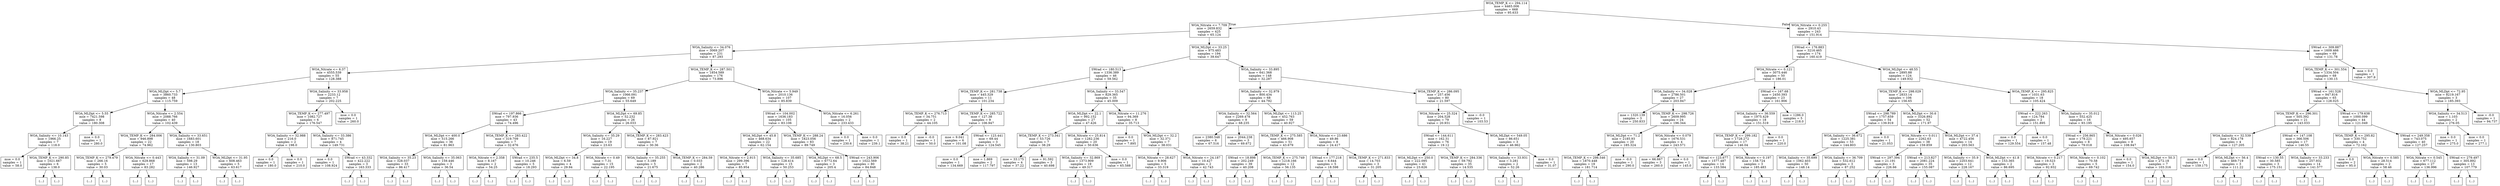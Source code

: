 digraph Tree {
node [shape=box] ;
0 [label="WOA_TEMP_K <= 294.114\nmse = 4465.006\nsamples = 668\nvalue = 95.633"] ;
1 [label="WOA_Nitrate <= 7.709\nmse = 2659.832\nsamples = 425\nvalue = 65.124"] ;
0 -> 1 [labeldistance=2.5, labelangle=45, headlabel="True"] ;
2 [label="WOA_Salinity <= 34.076\nmse = 3069.207\nsamples = 231\nvalue = 87.293"] ;
1 -> 2 ;
3 [label="WOA_Nitrate <= 6.37\nmse = 4555.539\nsamples = 55\nvalue = 128.388"] ;
2 -> 3 ;
4 [label="WOA_MLDpt <= 5.7\nmse = 3860.733\nsamples = 48\nvalue = 115.759"] ;
3 -> 4 ;
5 [label="WOA_MLDpt <= 5.55\nmse = 7421.598\nsamples = 8\nvalue = 180.308"] ;
4 -> 5 ;
6 [label="WOA_Salinity <= 10.143\nmse = 1966.25\nsamples = 7\nvalue = 118.0"] ;
5 -> 6 ;
7 [label="mse = 0.0\nsamples = 1\nvalue = 58.0"] ;
6 -> 7 ;
8 [label="WOA_TEMP_K <= 290.85\nmse = 1021.667\nsamples = 6\nvalue = 138.0"] ;
6 -> 8 ;
9 [label="(...)"] ;
8 -> 9 ;
14 [label="(...)"] ;
8 -> 14 ;
17 [label="mse = 0.0\nsamples = 1\nvalue = 280.0"] ;
5 -> 17 ;
18 [label="WOA_Nitrate <= 2.554\nmse = 2088.766\nsamples = 40\nvalue = 102.439"] ;
4 -> 18 ;
19 [label="WOA_TEMP_K <= 284.006\nmse = 946.898\nsamples = 22\nvalue = 74.962"] ;
18 -> 19 ;
20 [label="WOA_TEMP_K <= 279.479\nmse = 266.16\nsamples = 5\nvalue = 30.03"] ;
19 -> 20 ;
21 [label="(...)"] ;
20 -> 21 ;
22 [label="(...)"] ;
20 -> 22 ;
25 [label="WOA_Nitrate <= 0.443\nmse = 629.868\nsamples = 17\nvalue = 83.282"] ;
19 -> 25 ;
26 [label="(...)"] ;
25 -> 26 ;
37 [label="(...)"] ;
25 -> 37 ;
52 [label="WOA_Salinity <= 33.651\nmse = 1683.601\nsamples = 18\nvalue = 130.803"] ;
18 -> 52 ;
53 [label="WOA_Salinity <= 31.09\nmse = 598.29\nsamples = 13\nvalue = 146.927"] ;
52 -> 53 ;
54 [label="(...)"] ;
53 -> 54 ;
61 [label="(...)"] ;
53 -> 61 ;
74 [label="WOA_MLDpt <= 31.95\nmse = 608.463\nsamples = 5\nvalue = 63.617"] ;
52 -> 74 ;
75 [label="(...)"] ;
74 -> 75 ;
78 [label="(...)"] ;
74 -> 78 ;
81 [label="WOA_Salinity <= 33.958\nmse = 2233.12\nsamples = 7\nvalue = 202.225"] ;
3 -> 81 ;
82 [label="WOA_TEMP_K <= 277.497\nmse = 1082.727\nsamples = 6\nvalue = 176.547"] ;
81 -> 82 ;
83 [label="WOA_Salinity <= 32.988\nmse = 216.0\nsamples = 2\nvalue = 198.0"] ;
82 -> 83 ;
84 [label="mse = 0.0\nsamples = 1\nvalue = 180.0"] ;
83 -> 84 ;
85 [label="mse = 0.0\nsamples = 1\nvalue = 210.0"] ;
83 -> 85 ;
86 [label="WOA_Salinity <= 33.386\nmse = 871.745\nsamples = 4\nvalue = 149.731"] ;
82 -> 86 ;
87 [label="mse = 0.0\nsamples = 1\nvalue = 108.924"] ;
86 -> 87 ;
88 [label="SWrad <= 43.332\nmse = 422.222\nsamples = 3\nvalue = 163.333"] ;
86 -> 88 ;
89 [label="(...)"] ;
88 -> 89 ;
92 [label="(...)"] ;
88 -> 92 ;
93 [label="mse = 0.0\nsamples = 1\nvalue = 260.0"] ;
81 -> 93 ;
94 [label="WOA_TEMP_K <= 287.501\nmse = 1854.589\nsamples = 176\nvalue = 73.896"] ;
2 -> 94 ;
95 [label="WOA_Salinity <= 35.237\nmse = 1066.091\nsamples = 69\nvalue = 55.649"] ;
94 -> 95 ;
96 [label="SWrad <= 197.866\nmse = 797.936\nsamples = 43\nvalue = 74.496"] ;
95 -> 96 ;
97 [label="WOA_MLDpt <= 400.0\nmse = 515.266\nsamples = 36\nvalue = 81.963"] ;
96 -> 97 ;
98 [label="WOA_Salinity <= 35.23\nmse = 328.037\nsamples = 33\nvalue = 86.417"] ;
97 -> 98 ;
99 [label="(...)"] ;
98 -> 99 ;
144 [label="(...)"] ;
98 -> 144 ;
145 [label="WOA_Salinity <= 35.063\nmse = 159.446\nsamples = 3\nvalue = 36.54"] ;
97 -> 145 ;
146 [label="(...)"] ;
145 -> 146 ;
147 [label="(...)"] ;
145 -> 147 ;
148 [label="WOA_TEMP_K <= 283.422\nmse = 319.709\nsamples = 7\nvalue = 32.676"] ;
96 -> 148 ;
149 [label="WOA_Nitrate <= 2.358\nmse = 8.167\nsamples = 2\nvalue = 54.25"] ;
148 -> 149 ;
150 [label="(...)"] ;
149 -> 150 ;
151 [label="(...)"] ;
149 -> 151 ;
152 [label="SWrad <= 235.5\nmse = 10.246\nsamples = 5\nvalue = 18.293"] ;
148 -> 152 ;
153 [label="(...)"] ;
152 -> 153 ;
160 [label="(...)"] ;
152 -> 160 ;
161 [label="WOA_MLDpt <= 69.85\nmse = 52.232\nsamples = 26\nvalue = 26.033"] ;
95 -> 161 ;
162 [label="WOA_Salinity <= 35.29\nmse = 16.227\nsamples = 19\nvalue = 23.63"] ;
161 -> 162 ;
163 [label="WOA_MLDpt <= 34.8\nmse = 6.59\nsamples = 4\nvalue = 29.94"] ;
162 -> 163 ;
164 [label="(...)"] ;
163 -> 164 ;
167 [label="(...)"] ;
163 -> 167 ;
168 [label="WOA_Nitrate <= 0.49\nmse = 7.31\nsamples = 15\nvalue = 22.195"] ;
162 -> 168 ;
169 [label="(...)"] ;
168 -> 169 ;
174 [label="(...)"] ;
168 -> 174 ;
181 [label="WOA_TEMP_K <= 283.423\nmse = 87.921\nsamples = 7\nvalue = 30.36"] ;
161 -> 181 ;
182 [label="WOA_Salinity <= 35.255\nmse = 3.189\nsamples = 5\nvalue = 21.675"] ;
181 -> 182 ;
183 [label="(...)"] ;
182 -> 183 ;
184 [label="(...)"] ;
182 -> 184 ;
185 [label="WOA_TEMP_K <= 284.59\nmse = 0.033\nsamples = 2\nvalue = 40.286"] ;
181 -> 185 ;
186 [label="(...)"] ;
185 -> 186 ;
187 [label="(...)"] ;
185 -> 187 ;
188 [label="WOA_Nitrate <= 5.949\nmse = 2010.136\nsamples = 107\nvalue = 85.839"] ;
94 -> 188 ;
189 [label="SWrad <= 104.002\nmse = 1636.183\nsamples = 105\nvalue = 83.106"] ;
188 -> 189 ;
190 [label="WOA_MLDpt <= 45.8\nmse = 468.634\nsamples = 22\nvalue = 62.154"] ;
189 -> 190 ;
191 [label="WOA_Nitrate <= 2.915\nmse = 299.396\nsamples = 7\nvalue = 85.954"] ;
190 -> 191 ;
192 [label="(...)"] ;
191 -> 192 ;
201 [label="(...)"] ;
191 -> 201 ;
202 [label="WOA_Salinity <= 35.685\nmse = 128.414\nsamples = 15\nvalue = 50.253"] ;
190 -> 202 ;
203 [label="(...)"] ;
202 -> 203 ;
210 [label="(...)"] ;
202 -> 210 ;
231 [label="WOA_TEMP_K <= 288.24\nmse = 1823.056\nsamples = 83\nvalue = 89.749"] ;
189 -> 231 ;
232 [label="WOA_MLDpt <= 68.5\nmse = 6772.64\nsamples = 3\nvalue = 205.4"] ;
231 -> 232 ;
233 [label="(...)"] ;
232 -> 233 ;
236 [label="(...)"] ;
232 -> 236 ;
237 [label="SWrad <= 243.906\nmse = 1022.569\nsamples = 80\nvalue = 84.848"] ;
231 -> 237 ;
238 [label="(...)"] ;
237 -> 238 ;
323 [label="(...)"] ;
237 -> 323 ;
360 [label="WOA_Nitrate <= 6.261\nmse = 16.056\nsamples = 2\nvalue = 233.433"] ;
188 -> 360 ;
361 [label="mse = 0.0\nsamples = 1\nvalue = 230.6"] ;
360 -> 361 ;
362 [label="mse = 0.0\nsamples = 1\nvalue = 239.1"] ;
360 -> 362 ;
363 [label="WOA_MLDpt <= 33.25\nmse = 975.483\nsamples = 194\nvalue = 39.647"] ;
1 -> 363 ;
364 [label="SWrad <= 180.513\nmse = 1336.389\nsamples = 46\nvalue = 59.562"] ;
363 -> 364 ;
365 [label="WOA_TEMP_K <= 281.738\nmse = 445.329\nsamples = 11\nvalue = 101.234"] ;
364 -> 365 ;
366 [label="WOA_TEMP_K <= 276.713\nmse = 34.751\nsamples = 2\nvalue = 44.105"] ;
365 -> 366 ;
367 [label="mse = 0.0\nsamples = 1\nvalue = 38.21"] ;
366 -> 367 ;
368 [label="mse = -0.0\nsamples = 1\nvalue = 50.0"] ;
366 -> 368 ;
369 [label="WOA_TEMP_K <= 285.722\nmse = 127.38\nsamples = 9\nvalue = 106.947"] ;
365 -> 369 ;
370 [label="mse = 9.041\nsamples = 6\nvalue = 101.08"] ;
369 -> 370 ;
371 [label="SWrad <= 123.441\nmse = 69.44\nsamples = 3\nvalue = 124.545"] ;
369 -> 371 ;
372 [label="mse = 0.0\nsamples = 1\nvalue = 134.669"] ;
371 -> 372 ;
373 [label="mse = 1.869\nsamples = 2\nvalue = 117.797"] ;
371 -> 373 ;
374 [label="WOA_Salinity <= 33.547\nmse = 829.365\nsamples = 35\nvalue = 45.009"] ;
364 -> 374 ;
375 [label="WOA_MLDpt <= 22.1\nmse = 992.152\nsamples = 27\nvalue = 47.426"] ;
374 -> 375 ;
376 [label="WOA_TEMP_K <= 273.341\nmse = 53.726\nsamples = 7\nvalue = 38.29"] ;
375 -> 376 ;
377 [label="mse = 33.175\nsamples = 4\nvalue = 37.22"] ;
376 -> 377 ;
378 [label="mse = 91.592\nsamples = 3\nvalue = 40.698"] ;
376 -> 378 ;
379 [label="WOA_Nitrate <= 25.814\nmse = 1282.236\nsamples = 20\nvalue = 50.636"] ;
375 -> 379 ;
380 [label="WOA_Salinity <= 32.869\nmse = 1373.909\nsamples = 19\nvalue = 49.317"] ;
379 -> 380 ;
381 [label="(...)"] ;
380 -> 381 ;
382 [label="(...)"] ;
380 -> 382 ;
389 [label="mse = 0.0\nsamples = 1\nvalue = 65.588"] ;
379 -> 389 ;
390 [label="WOA_Nitrate <= 11.276\nmse = 94.369\nsamples = 8\nvalue = 35.713"] ;
374 -> 390 ;
391 [label="mse = 0.0\nsamples = 1\nvalue = 7.895"] ;
390 -> 391 ;
392 [label="WOA_MLDpt <= 32.2\nmse = 32.371\nsamples = 7\nvalue = 38.031"] ;
390 -> 392 ;
393 [label="WOA_Nitrate <= 28.627\nmse = 9.906\nsamples = 5\nvalue = 33.319"] ;
392 -> 393 ;
394 [label="(...)"] ;
393 -> 394 ;
401 [label="(...)"] ;
393 -> 401 ;
402 [label="WOA_Nitrate <= 24.187\nmse = 10.427\nsamples = 2\nvalue = 42.743"] ;
392 -> 402 ;
403 [label="(...)"] ;
402 -> 403 ;
404 [label="(...)"] ;
402 -> 404 ;
405 [label="WOA_Salinity <= 33.895\nmse = 641.368\nsamples = 148\nvalue = 32.287"] ;
363 -> 405 ;
406 [label="WOA_Salinity <= 32.979\nmse = 800.434\nsamples = 68\nvalue = 44.792"] ;
405 -> 406 ;
407 [label="WOA_Salinity <= 32.564\nmse = 2269.478\nsamples = 9\nvalue = 68.235"] ;
406 -> 407 ;
408 [label="mse = 2380.548\nsamples = 6\nvalue = 67.516"] ;
407 -> 408 ;
409 [label="mse = 2044.238\nsamples = 3\nvalue = 69.672"] ;
407 -> 409 ;
410 [label="WOA_MLDpt <= 113.25\nmse = 452.763\nsamples = 59\nvalue = 40.927"] ;
406 -> 410 ;
411 [label="WOA_TEMP_K <= 275.585\nmse = 466.908\nsamples = 51\nvalue = 43.679"] ;
410 -> 411 ;
412 [label="SWrad <= 18.898\nmse = 202.249\nsamples = 39\nvalue = 40.208"] ;
411 -> 412 ;
413 [label="(...)"] ;
412 -> 413 ;
418 [label="(...)"] ;
412 -> 418 ;
479 [label="WOA_TEMP_K <= 275.749\nmse = 1218.166\nsamples = 12\nvalue = 56.135"] ;
411 -> 479 ;
480 [label="(...)"] ;
479 -> 480 ;
481 [label="(...)"] ;
479 -> 481 ;
502 [label="WOA_Nitrate <= 23.686\nmse = 49.86\nsamples = 8\nvalue = 24.417"] ;
410 -> 502 ;
503 [label="SWrad <= 177.218\nmse = 6.644\nsamples = 5\nvalue = 18.598"] ;
502 -> 503 ;
504 [label="(...)"] ;
503 -> 504 ;
511 [label="(...)"] ;
503 -> 511 ;
512 [label="WOA_TEMP_K <= 271.833\nmse = 14.703\nsamples = 3\nvalue = 31.205"] ;
502 -> 512 ;
513 [label="(...)"] ;
512 -> 513 ;
514 [label="(...)"] ;
512 -> 514 ;
517 [label="WOA_TEMP_K <= 286.095\nmse = 257.456\nsamples = 80\nvalue = 21.597"] ;
405 -> 517 ;
518 [label="WOA_Nitrate <= 25.324\nmse = 204.528\nsamples = 79\nvalue = 20.931"] ;
517 -> 518 ;
519 [label="SWrad <= 144.611\nmse = 162.31\nsamples = 76\nvalue = 19.12"] ;
518 -> 519 ;
520 [label="WOA_MLDpt <= 250.0\nmse = 222.095\nsamples = 41\nvalue = 23.626"] ;
519 -> 520 ;
521 [label="(...)"] ;
520 -> 521 ;
540 [label="(...)"] ;
520 -> 540 ;
555 [label="WOA_TEMP_K <= 284.336\nmse = 59.792\nsamples = 35\nvalue = 14.535"] ;
519 -> 555 ;
556 [label="(...)"] ;
555 -> 556 ;
611 [label="(...)"] ;
555 -> 611 ;
612 [label="WOA_MLDpt <= 549.05\nmse = 86.651\nsamples = 3\nvalue = 46.962"] ;
518 -> 612 ;
613 [label="WOA_Salinity <= 33.931\nmse = 3.281\nsamples = 2\nvalue = 52.26"] ;
612 -> 613 ;
614 [label="(...)"] ;
613 -> 614 ;
615 [label="(...)"] ;
613 -> 615 ;
616 [label="mse = 0.0\nsamples = 1\nvalue = 31.07"] ;
612 -> 616 ;
617 [label="mse = -0.0\nsamples = 1\nvalue = 103.53"] ;
517 -> 617 ;
618 [label="WOA_Nitrate <= 0.255\nmse = 2910.43\nsamples = 243\nvalue = 151.914"] ;
0 -> 618 [labeldistance=2.5, labelangle=-45, headlabel="False"] ;
619 [label="SWrad <= 176.883\nmse = 3216.465\nsamples = 174\nvalue = 160.419"] ;
618 -> 619 ;
620 [label="WOA_Nitrate <= 0.121\nmse = 3075.446\nsamples = 50\nvalue = 186.01"] ;
619 -> 620 ;
621 [label="WOA_Salinity <= 34.028\nmse = 2786.501\nsamples = 27\nvalue = 203.947"] ;
620 -> 621 ;
622 [label="mse = 1320.139\nsamples = 3\nvalue = 250.833"] ;
621 -> 622 ;
623 [label="WOA_TEMP_K <= 298.726\nmse = 2609.995\nsamples = 24\nvalue = 196.344"] ;
621 -> 623 ;
624 [label="WOA_MLDpt <= 71.2\nmse = 2185.93\nsamples = 20\nvalue = 185.324"] ;
623 -> 624 ;
625 [label="WOA_TEMP_K <= 298.546\nmse = 1870.448\nsamples = 19\nvalue = 181.714"] ;
624 -> 625 ;
626 [label="(...)"] ;
625 -> 626 ;
643 [label="(...)"] ;
625 -> 643 ;
644 [label="mse = -0.0\nsamples = 1\nvalue = 290.0"] ;
624 -> 644 ;
645 [label="WOA_Nitrate <= 0.079\nmse = 1676.531\nsamples = 4\nvalue = 243.571"] ;
623 -> 645 ;
646 [label="mse = 66.667\nsamples = 3\nvalue = 260.0"] ;
645 -> 646 ;
647 [label="mse = 0.0\nsamples = 1\nvalue = 145.0"] ;
645 -> 647 ;
648 [label="SWrad <= 167.68\nmse = 2450.393\nsamples = 23\nvalue = 161.906"] ;
620 -> 648 ;
649 [label="WOA_Salinity <= 36.559\nmse = 1975.429\nsamples = 18\nvalue = 151.519"] ;
648 -> 649 ;
650 [label="WOA_TEMP_K <= 299.182\nmse = 1728.272\nsamples = 17\nvalue = 146.04"] ;
649 -> 650 ;
651 [label="SWrad <= 123.677\nmse = 1577.487\nsamples = 14\nvalue = 133.584"] ;
650 -> 651 ;
652 [label="(...)"] ;
651 -> 652 ;
657 [label="(...)"] ;
651 -> 657 ;
668 [label="WOA_Nitrate <= 0.197\nmse = 158.724\nsamples = 3\nvalue = 185.483"] ;
650 -> 668 ;
669 [label="(...)"] ;
668 -> 669 ;
670 [label="(...)"] ;
668 -> 670 ;
671 [label="mse = 0.0\nsamples = 1\nvalue = 220.0"] ;
649 -> 671 ;
672 [label="mse = 1286.0\nsamples = 5\nvalue = 218.0"] ;
648 -> 672 ;
673 [label="WOA_MLDpt <= 48.55\nmse = 2895.88\nsamples = 124\nvalue = 149.932"] ;
619 -> 673 ;
674 [label="WOA_TEMP_K <= 298.029\nmse = 2833.14\nsamples = 106\nvalue = 156.65"] ;
673 -> 674 ;
675 [label="SWrad <= 298.789\nmse = 1757.659\nsamples = 54\nvalue = 139.919"] ;
674 -> 675 ;
676 [label="WOA_Salinity <= 36.672\nmse = 1225.381\nsamples = 53\nvalue = 144.803"] ;
675 -> 676 ;
677 [label="WOA_Salinity <= 35.699\nmse = 1062.403\nsamples = 50\nvalue = 148.14"] ;
676 -> 677 ;
678 [label="(...)"] ;
677 -> 678 ;
727 [label="(...)"] ;
677 -> 727 ;
744 [label="WOA_Salinity <= 36.709\nmse = 532.612\nsamples = 3\nvalue = 87.252"] ;
676 -> 744 ;
745 [label="(...)"] ;
744 -> 745 ;
746 [label="(...)"] ;
744 -> 746 ;
749 [label="mse = 0.0\nsamples = 1\nvalue = 21.053"] ;
675 -> 749 ;
750 [label="WOA_MLDpt <= 30.6\nmse = 3326.892\nsamples = 52\nvalue = 171.97"] ;
674 -> 750 ;
751 [label="WOA_Nitrate <= 0.011\nmse = 2262.63\nsamples = 38\nvalue = 159.859"] ;
750 -> 751 ;
752 [label="SWrad <= 297.394\nmse = 21.191\nsamples = 3\nvalue = 226.66"] ;
751 -> 752 ;
753 [label="(...)"] ;
752 -> 753 ;
754 [label="(...)"] ;
752 -> 754 ;
755 [label="SWrad <= 213.827\nmse = 2081.224\nsamples = 35\nvalue = 155.087"] ;
751 -> 755 ;
756 [label="(...)"] ;
755 -> 756 ;
765 [label="(...)"] ;
755 -> 765 ;
800 [label="WOA_MLDpt <= 37.4\nmse = 4722.456\nsamples = 14\nvalue = 203.563"] ;
750 -> 800 ;
801 [label="WOA_Salinity <= 35.9\nmse = 2203.641\nsamples = 12\nvalue = 228.167"] ;
800 -> 801 ;
802 [label="(...)"] ;
801 -> 802 ;
817 [label="(...)"] ;
801 -> 817 ;
818 [label="WOA_MLDpt <= 41.8\nmse = 153.365\nsamples = 2\nvalue = 86.695"] ;
800 -> 818 ;
819 [label="(...)"] ;
818 -> 819 ;
820 [label="(...)"] ;
818 -> 820 ;
821 [label="WOA_TEMP_K <= 295.825\nmse = 1031.63\nsamples = 18\nvalue = 105.424"] ;
673 -> 821 ;
822 [label="SWrad <= 222.263\nmse = 124.784\nsamples = 2\nvalue = 151.895"] ;
821 -> 822 ;
823 [label="mse = 0.0\nsamples = 1\nvalue = 129.554"] ;
822 -> 823 ;
824 [label="mse = 0.0\nsamples = 1\nvalue = 157.48"] ;
822 -> 824 ;
825 [label="WOA_Salinity <= 35.012\nmse = 552.425\nsamples = 16\nvalue = 93.195"] ;
821 -> 825 ;
826 [label="SWrad <= 256.865\nmse = 179.221\nsamples = 8\nvalue = 79.018"] ;
825 -> 826 ;
827 [label="WOA_Nitrate <= 0.217\nmse = 19.523\nsamples = 3\nvalue = 92.932"] ;
826 -> 827 ;
828 [label="(...)"] ;
827 -> 828 ;
831 [label="(...)"] ;
827 -> 831 ;
832 [label="WOA_Nitrate <= 0.102\nmse = 70.58\nsamples = 5\nvalue = 69.742"] ;
826 -> 832 ;
833 [label="(...)"] ;
832 -> 833 ;
836 [label="(...)"] ;
832 -> 836 ;
837 [label="WOA_Nitrate <= 0.026\nmse = 495.657\nsamples = 8\nvalue = 108.947"] ;
825 -> 837 ;
838 [label="mse = 0.0\nsamples = 1\nvalue = 154.0"] ;
837 -> 838 ;
839 [label="WOA_MLDpt <= 50.3\nmse = 272.18\nsamples = 7\nvalue = 103.316"] ;
837 -> 839 ;
840 [label="(...)"] ;
839 -> 840 ;
841 [label="(...)"] ;
839 -> 841 ;
852 [label="SWrad <= 309.887\nmse = 1609.466\nsamples = 69\nvalue = 131.78"] ;
618 -> 852 ;
853 [label="WOA_TEMP_K <= 301.554\nmse = 1334.504\nsamples = 68\nvalue = 130.15"] ;
852 -> 853 ;
854 [label="SWrad <= 161.528\nmse = 947.816\nsamples = 65\nvalue = 128.025"] ;
853 -> 854 ;
855 [label="WOA_TEMP_K <= 296.301\nmse = 505.392\nsamples = 21\nvalue = 143.033"] ;
854 -> 855 ;
856 [label="WOA_Salinity <= 32.539\nmse = 824.178\nsamples = 4\nvalue = 127.205"] ;
855 -> 856 ;
857 [label="mse = 0.0\nsamples = 1\nvalue = 159.175"] ;
856 -> 857 ;
858 [label="WOA_MLDpt <= 56.4\nmse = 469.719\nsamples = 3\nvalue = 111.22"] ;
856 -> 858 ;
859 [label="(...)"] ;
858 -> 859 ;
860 [label="(...)"] ;
858 -> 860 ;
861 [label="SWrad <= 147.108\nmse = 366.506\nsamples = 17\nvalue = 146.55"] ;
855 -> 861 ;
862 [label="SWrad <= 130.55\nmse = 30.585\nsamples = 3\nvalue = 175.151"] ;
861 -> 862 ;
863 [label="(...)"] ;
862 -> 863 ;
864 [label="(...)"] ;
862 -> 864 ;
865 [label="WOA_Salinity <= 33.233\nmse = 257.932\nsamples = 14\nvalue = 141.577"] ;
861 -> 865 ;
866 [label="(...)"] ;
865 -> 866 ;
867 [label="(...)"] ;
865 -> 867 ;
886 [label="SWrad <= 179.638\nmse = 1000.099\nsamples = 44\nvalue = 121.049"] ;
854 -> 886 ;
887 [label="WOA_TEMP_K <= 295.82\nmse = 330.752\nsamples = 4\nvalue = 72.162"] ;
886 -> 887 ;
888 [label="mse = 0.0\nsamples = 2\nvalue = 95.0"] ;
887 -> 888 ;
889 [label="WOA_Nitrate <= 0.585\nmse = 28.514\nsamples = 2\nvalue = 58.46"] ;
887 -> 889 ;
890 [label="(...)"] ;
889 -> 890 ;
891 [label="(...)"] ;
889 -> 891 ;
892 [label="SWrad <= 249.358\nmse = 743.075\nsamples = 40\nvalue = 127.257"] ;
886 -> 892 ;
893 [label="WOA_Nitrate <= 0.545\nmse = 677.112\nsamples = 27\nvalue = 136.996"] ;
892 -> 893 ;
894 [label="(...)"] ;
893 -> 894 ;
923 [label="(...)"] ;
893 -> 923 ;
942 [label="SWrad <= 279.497\nmse = 305.892\nsamples = 13\nvalue = 107.779"] ;
892 -> 942 ;
943 [label="(...)"] ;
942 -> 943 ;
962 [label="(...)"] ;
942 -> 962 ;
967 [label="WOA_MLDpt <= 72.95\nmse = 8219.167\nsamples = 3\nvalue = 185.393"] ;
853 -> 967 ;
968 [label="WOA_Salinity <= 34.513\nmse = 1.103\nsamples = 2\nvalue = 276.05"] ;
967 -> 968 ;
969 [label="mse = 0.0\nsamples = 1\nvalue = 275.0"] ;
968 -> 969 ;
970 [label="mse = 0.0\nsamples = 1\nvalue = 277.1"] ;
968 -> 970 ;
971 [label="mse = -0.0\nsamples = 1\nvalue = 94.737"] ;
967 -> 971 ;
972 [label="mse = 0.0\nsamples = 1\nvalue = 307.9"] ;
852 -> 972 ;
}